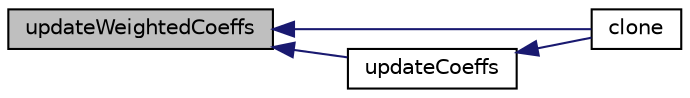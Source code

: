 digraph "updateWeightedCoeffs"
{
  bgcolor="transparent";
  edge [fontname="Helvetica",fontsize="10",labelfontname="Helvetica",labelfontsize="10"];
  node [fontname="Helvetica",fontsize="10",shape=record];
  rankdir="LR";
  Node2682 [label="updateWeightedCoeffs",height=0.2,width=0.4,color="black", fillcolor="grey75", style="filled", fontcolor="black"];
  Node2682 -> Node2683 [dir="back",color="midnightblue",fontsize="10",style="solid",fontname="Helvetica"];
  Node2683 [label="clone",height=0.2,width=0.4,color="black",URL="$a32181.html#a617bc55e78cf53196df9217431e5aa96",tooltip="Construct and return a clone setting internal field reference. "];
  Node2682 -> Node2684 [dir="back",color="midnightblue",fontsize="10",style="solid",fontname="Helvetica"];
  Node2684 [label="updateCoeffs",height=0.2,width=0.4,color="black",URL="$a32181.html#a7e24eafac629d3733181cd942d4c902f",tooltip="Update the coefficients associated with the patch field. "];
  Node2684 -> Node2683 [dir="back",color="midnightblue",fontsize="10",style="solid",fontname="Helvetica"];
}
